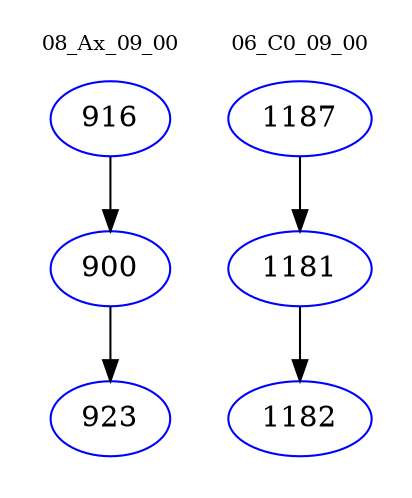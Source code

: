 digraph{
subgraph cluster_0 {
color = white
label = "08_Ax_09_00";
fontsize=10;
T0_916 [label="916", color="blue"]
T0_916 -> T0_900 [color="black"]
T0_900 [label="900", color="blue"]
T0_900 -> T0_923 [color="black"]
T0_923 [label="923", color="blue"]
}
subgraph cluster_1 {
color = white
label = "06_C0_09_00";
fontsize=10;
T1_1187 [label="1187", color="blue"]
T1_1187 -> T1_1181 [color="black"]
T1_1181 [label="1181", color="blue"]
T1_1181 -> T1_1182 [color="black"]
T1_1182 [label="1182", color="blue"]
}
}
